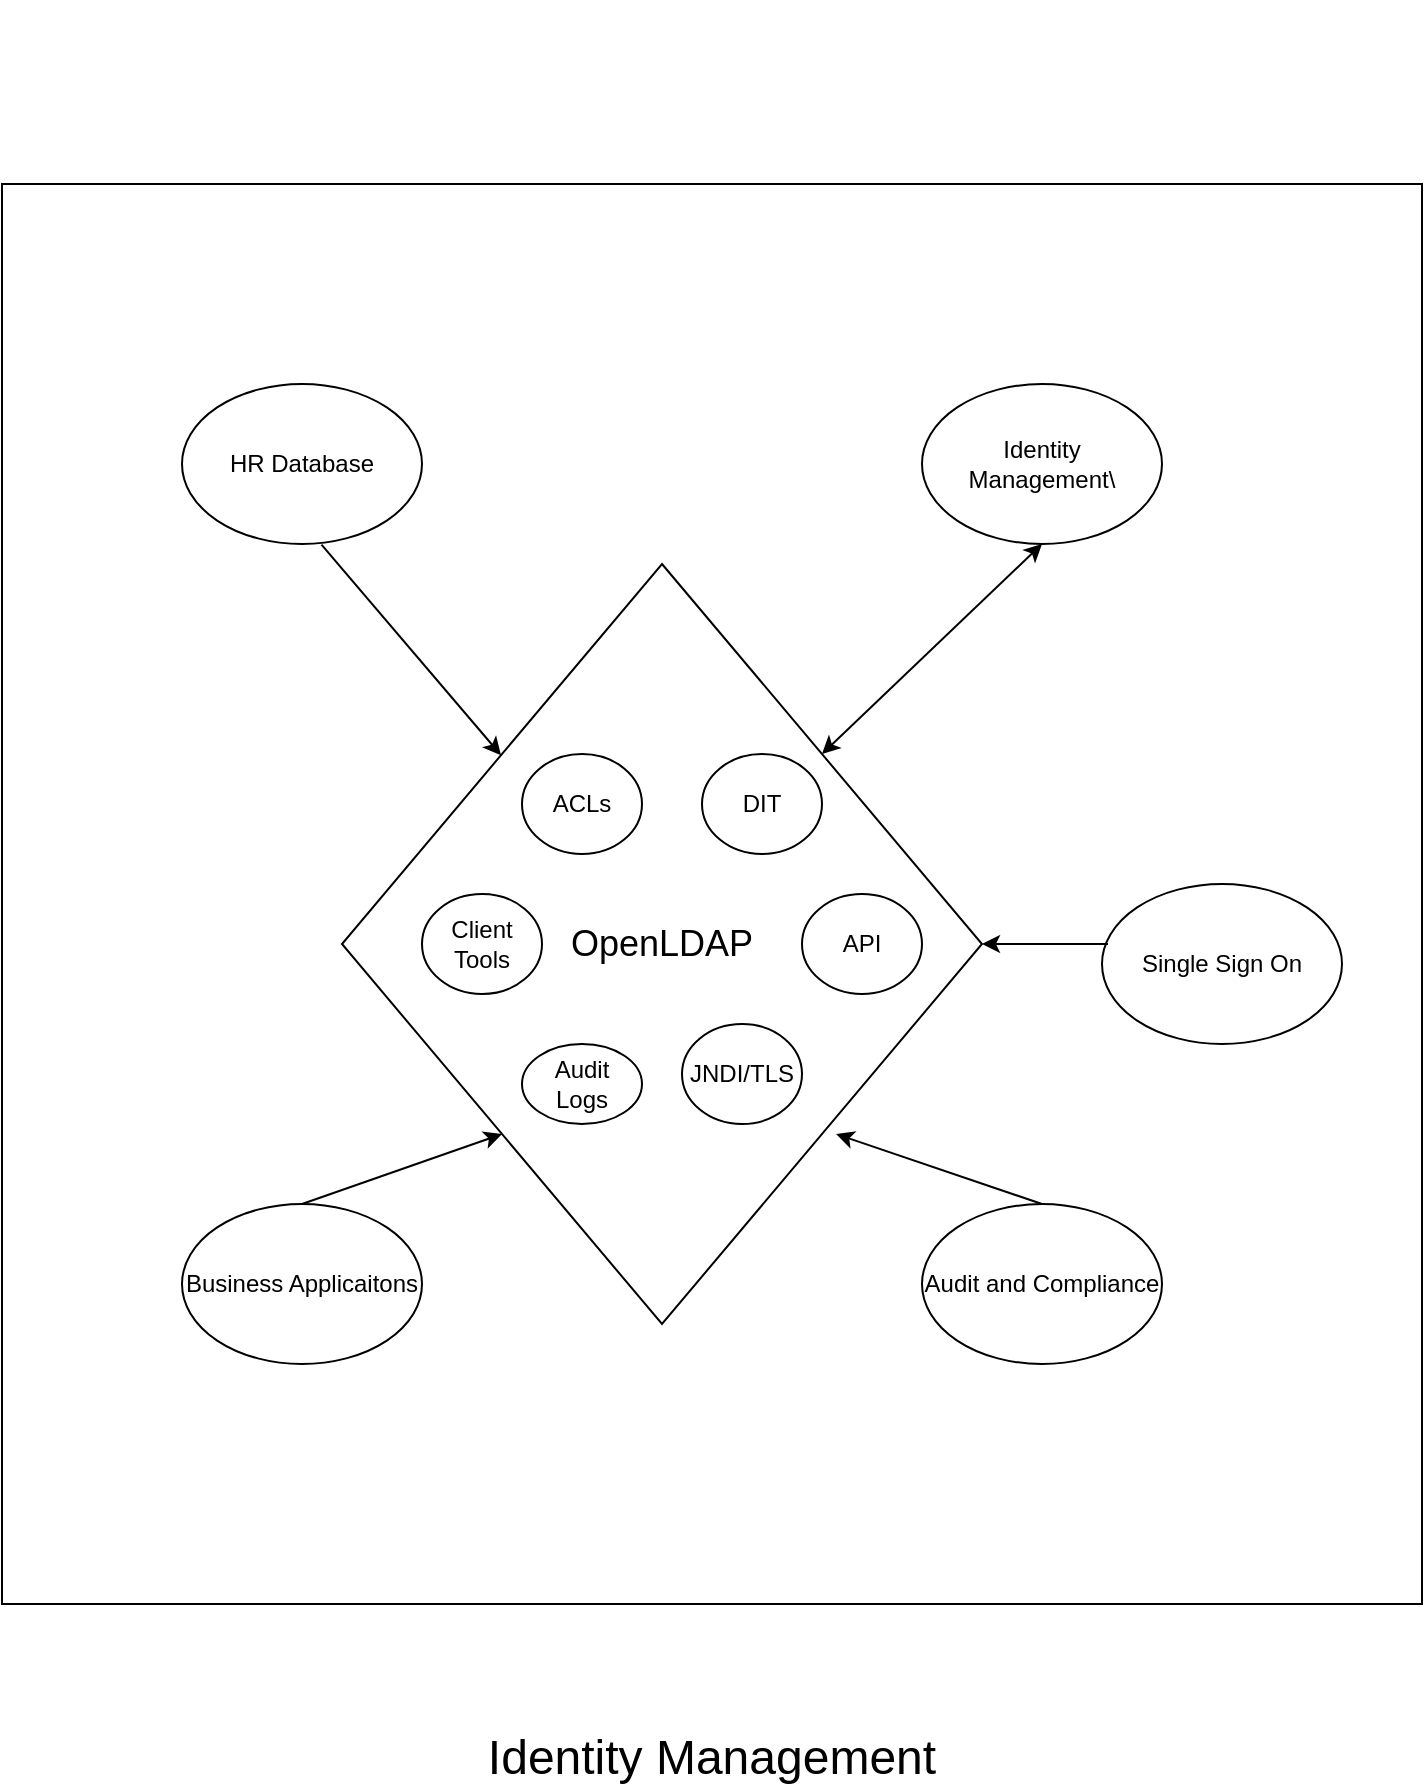 <mxfile version="21.7.4" type="github">
  <diagram name="Page-1" id="mVXIuOujIWSNxdiBwmz4">
    <mxGraphModel dx="1951" dy="1073" grid="1" gridSize="10" guides="1" tooltips="1" connect="1" arrows="1" fold="1" page="1" pageScale="1" pageWidth="850" pageHeight="1100" math="0" shadow="0">
      <root>
        <mxCell id="0" />
        <mxCell id="1" parent="0" />
        <mxCell id="NkPuISbnbZMCQpkVhxEq-23" value="&lt;font style=&quot;font-size: 24px;&quot;&gt;&lt;br&gt;&lt;br&gt;&lt;br&gt;&lt;br&gt;&lt;br&gt;&lt;br&gt;&lt;br&gt;&lt;br&gt;&lt;br&gt;&lt;br&gt;&lt;br&gt;&lt;br&gt;&lt;br&gt;&lt;br&gt;&lt;br&gt;&lt;br&gt;&lt;br&gt;&lt;br&gt;&lt;br&gt;&lt;br&gt;&lt;br&gt;&lt;br&gt;&lt;br&gt;&lt;br&gt;&lt;br&gt;&lt;br&gt;&lt;br&gt;&lt;br&gt;&lt;br&gt;&lt;br&gt;Identity Management&lt;/font&gt;" style="whiteSpace=wrap;html=1;aspect=fixed;" parent="1" vertex="1">
          <mxGeometry x="120" y="200" width="710" height="710" as="geometry" />
        </mxCell>
        <mxCell id="NkPuISbnbZMCQpkVhxEq-20" value="&lt;font style=&quot;font-size: 18px;&quot;&gt;OpenLDAP&lt;/font&gt;" style="rhombus;whiteSpace=wrap;html=1;" parent="1" vertex="1">
          <mxGeometry x="290" y="390" width="320" height="380" as="geometry" />
        </mxCell>
        <mxCell id="NkPuISbnbZMCQpkVhxEq-2" value="HR Database" style="ellipse;whiteSpace=wrap;html=1;" parent="1" vertex="1">
          <mxGeometry x="210" y="300" width="120" height="80" as="geometry" />
        </mxCell>
        <mxCell id="NkPuISbnbZMCQpkVhxEq-3" value="Identity &lt;br&gt;Management\" style="ellipse;whiteSpace=wrap;html=1;" parent="1" vertex="1">
          <mxGeometry x="580" y="300" width="120" height="80" as="geometry" />
        </mxCell>
        <mxCell id="NkPuISbnbZMCQpkVhxEq-4" value="Business Applicaitons" style="ellipse;whiteSpace=wrap;html=1;" parent="1" vertex="1">
          <mxGeometry x="210" y="710" width="120" height="80" as="geometry" />
        </mxCell>
        <mxCell id="NkPuISbnbZMCQpkVhxEq-5" value="Audit and Compliance" style="ellipse;whiteSpace=wrap;html=1;" parent="1" vertex="1">
          <mxGeometry x="580" y="710" width="120" height="80" as="geometry" />
        </mxCell>
        <mxCell id="NkPuISbnbZMCQpkVhxEq-6" value="Single Sign On" style="ellipse;whiteSpace=wrap;html=1;" parent="1" vertex="1">
          <mxGeometry x="670" y="550" width="120" height="80" as="geometry" />
        </mxCell>
        <mxCell id="NkPuISbnbZMCQpkVhxEq-8" value="Audit&lt;br&gt;Logs" style="ellipse;whiteSpace=wrap;html=1;" parent="1" vertex="1">
          <mxGeometry x="380" y="630" width="60" height="40" as="geometry" />
        </mxCell>
        <mxCell id="NkPuISbnbZMCQpkVhxEq-12" value="" style="endArrow=classic;html=1;rounded=0;entryX=1;entryY=0.5;entryDx=0;entryDy=0;exitX=0.025;exitY=0.375;exitDx=0;exitDy=0;exitPerimeter=0;" parent="1" source="NkPuISbnbZMCQpkVhxEq-6" target="NkPuISbnbZMCQpkVhxEq-20" edge="1">
          <mxGeometry width="50" height="50" relative="1" as="geometry">
            <mxPoint x="650" y="500" as="sourcePoint" />
            <mxPoint x="595.94" y="499.91" as="targetPoint" />
          </mxGeometry>
        </mxCell>
        <mxCell id="NkPuISbnbZMCQpkVhxEq-14" value="DIT" style="ellipse;whiteSpace=wrap;html=1;" parent="1" vertex="1">
          <mxGeometry x="470" y="485" width="60" height="50" as="geometry" />
        </mxCell>
        <mxCell id="NkPuISbnbZMCQpkVhxEq-15" value="JNDI/TLS" style="ellipse;whiteSpace=wrap;html=1;" parent="1" vertex="1">
          <mxGeometry x="460" y="620" width="60" height="50" as="geometry" />
        </mxCell>
        <mxCell id="NkPuISbnbZMCQpkVhxEq-17" value="" style="endArrow=classic;html=1;rounded=0;exitX=0.5;exitY=0;exitDx=0;exitDy=0;entryX=0.772;entryY=0.75;entryDx=0;entryDy=0;entryPerimeter=0;" parent="1" source="NkPuISbnbZMCQpkVhxEq-5" target="NkPuISbnbZMCQpkVhxEq-20" edge="1">
          <mxGeometry width="50" height="50" relative="1" as="geometry">
            <mxPoint x="179" y="800" as="sourcePoint" />
            <mxPoint x="590" y="680" as="targetPoint" />
          </mxGeometry>
        </mxCell>
        <mxCell id="NkPuISbnbZMCQpkVhxEq-7" value="ACLs" style="ellipse;whiteSpace=wrap;html=1;" parent="1" vertex="1">
          <mxGeometry x="380" y="485" width="60" height="50" as="geometry" />
        </mxCell>
        <mxCell id="NkPuISbnbZMCQpkVhxEq-21" value="" style="endArrow=classic;startArrow=classic;html=1;rounded=0;entryX=0.5;entryY=1;entryDx=0;entryDy=0;exitX=1;exitY=0;exitDx=0;exitDy=0;" parent="1" source="NkPuISbnbZMCQpkVhxEq-20" target="NkPuISbnbZMCQpkVhxEq-3" edge="1">
          <mxGeometry width="50" height="50" relative="1" as="geometry">
            <mxPoint x="530" y="470" as="sourcePoint" />
            <mxPoint x="580" y="420" as="targetPoint" />
          </mxGeometry>
        </mxCell>
        <mxCell id="NkPuISbnbZMCQpkVhxEq-28" value="Client&lt;br&gt;Tools" style="ellipse;whiteSpace=wrap;html=1;" parent="1" vertex="1">
          <mxGeometry x="330" y="555" width="60" height="50" as="geometry" />
        </mxCell>
        <mxCell id="NkPuISbnbZMCQpkVhxEq-29" value="API" style="ellipse;whiteSpace=wrap;html=1;" parent="1" vertex="1">
          <mxGeometry x="520" y="555" width="60" height="50" as="geometry" />
        </mxCell>
        <mxCell id="NkPuISbnbZMCQpkVhxEq-31" value="" style="endArrow=classic;html=1;rounded=0;exitX=0.5;exitY=0;exitDx=0;exitDy=0;entryX=0;entryY=1;entryDx=0;entryDy=0;" parent="1" source="NkPuISbnbZMCQpkVhxEq-4" target="NkPuISbnbZMCQpkVhxEq-20" edge="1">
          <mxGeometry width="50" height="50" relative="1" as="geometry">
            <mxPoint x="610" y="570" as="sourcePoint" />
            <mxPoint x="660" y="520" as="targetPoint" />
          </mxGeometry>
        </mxCell>
        <mxCell id="NkPuISbnbZMCQpkVhxEq-32" value="" style="endArrow=classic;html=1;rounded=0;exitX=0.225;exitY=0.254;exitDx=0;exitDy=0;exitPerimeter=0;" parent="1" source="NkPuISbnbZMCQpkVhxEq-23" target="NkPuISbnbZMCQpkVhxEq-20" edge="1">
          <mxGeometry width="50" height="50" relative="1" as="geometry">
            <mxPoint x="610" y="570" as="sourcePoint" />
            <mxPoint x="660" y="520" as="targetPoint" />
          </mxGeometry>
        </mxCell>
      </root>
    </mxGraphModel>
  </diagram>
</mxfile>
